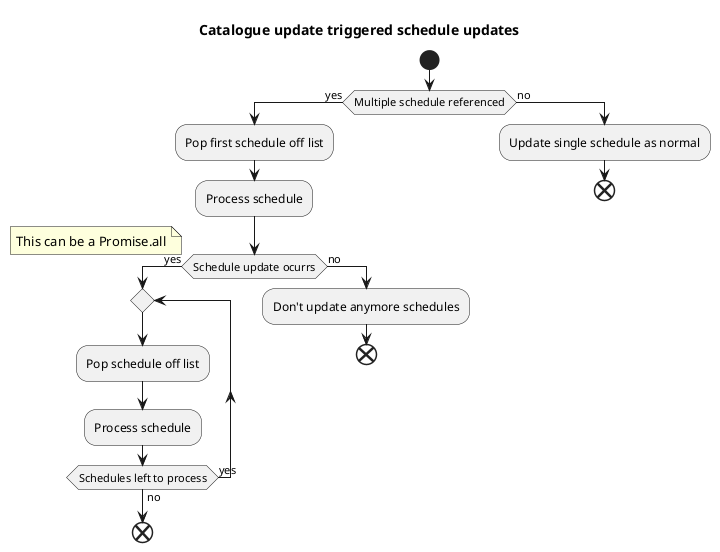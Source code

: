 @startuml Catalogue update triggered schedule updates
title Catalogue update triggered schedule updates

start
  if (Multiple schedule referenced) then (yes)
    :Pop first schedule off list;
    :Process schedule;
    if (Schedule update ocurrs) then (yes)
      floating note left: This can be a Promise.all
      repeat
        :Pop schedule off list;
        :Process schedule; 
      repeat while (Schedules left to process) is (yes) not (no)
      end
    else (no)
      :Don't update anymore schedules;
      end
    endif
  else (no)
    :Update single schedule as normal;
    end
  endif

@enduml